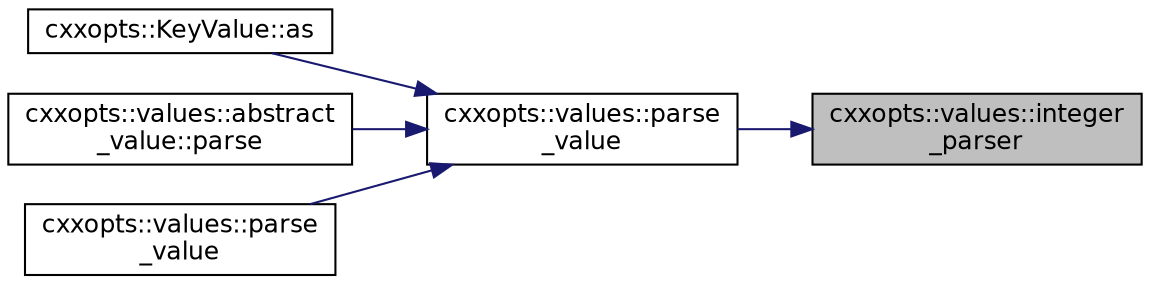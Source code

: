 digraph "cxxopts::values::integer_parser"
{
 // INTERACTIVE_SVG=YES
 // LATEX_PDF_SIZE
  edge [fontname="Helvetica",fontsize="12",labelfontname="Helvetica",labelfontsize="12"];
  node [fontname="Helvetica",fontsize="12",shape=record];
  rankdir="RL";
  Node1 [label="cxxopts::values::integer\l_parser",height=0.2,width=0.4,color="black", fillcolor="grey75", style="filled", fontcolor="black",tooltip=" "];
  Node1 -> Node2 [dir="back",color="midnightblue",fontsize="12",style="solid",fontname="Helvetica"];
  Node2 [label="cxxopts::values::parse\l_value",height=0.2,width=0.4,color="black", fillcolor="white", style="filled",URL="$a00055.html#a9782d53713f30ced7138719bd966db2b",tooltip=" "];
  Node2 -> Node3 [dir="back",color="midnightblue",fontsize="12",style="solid",fontname="Helvetica"];
  Node3 [label="cxxopts::KeyValue::as",height=0.2,width=0.4,color="black", fillcolor="white", style="filled",URL="$a01030.html#af8c51b8c5fb52c8cb23c0437af2375ff",tooltip=" "];
  Node2 -> Node4 [dir="back",color="midnightblue",fontsize="12",style="solid",fontname="Helvetica"];
  Node4 [label="cxxopts::values::abstract\l_value::parse",height=0.2,width=0.4,color="black", fillcolor="white", style="filled",URL="$a01002.html#ad6599c6a72ae7903a7a9b6dda2f828cf",tooltip=" "];
  Node2 -> Node5 [dir="back",color="midnightblue",fontsize="12",style="solid",fontname="Helvetica"];
  Node5 [label="cxxopts::values::parse\l_value",height=0.2,width=0.4,color="black", fillcolor="white", style="filled",URL="$a00055.html#a9cc26abde531fd7df6ff0ff07cc6d413",tooltip=" "];
}

